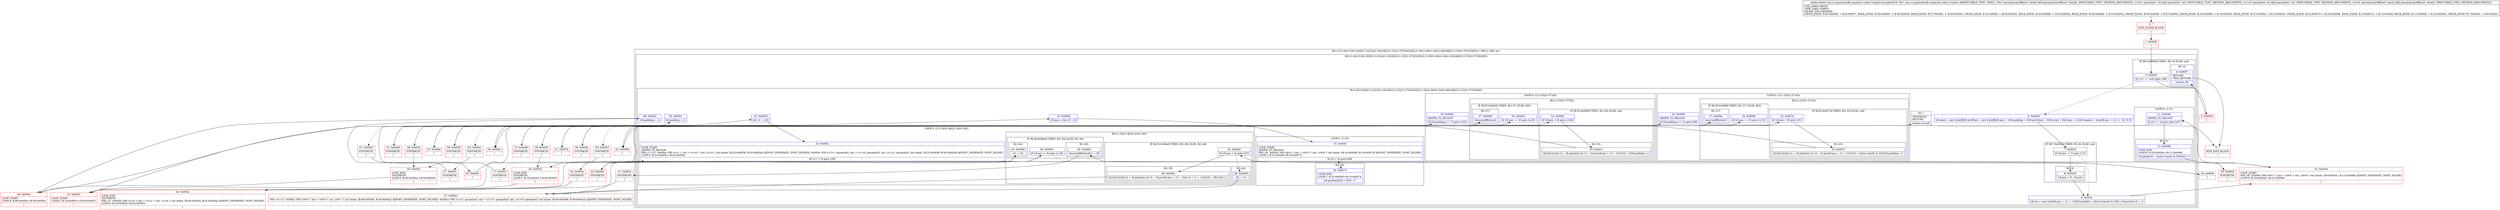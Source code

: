 digraph "CFG forcom.uc.paymentsdk.commons.codec.Crypter.encrypt([BII[B)[B" {
subgraph cluster_Region_365841462 {
label = "R(1:(2:(1:4)|(13:6|(1:8)|9|(1:12)|14|(1:16)|18|(2:(1:23)|(1:27)(0))|32|(2:(1:36)(1:46)|(1:44)(1:40))|48|(2:(1:53)|(1:57)(0))|63))) | DECL_VAR: int i\l";
node [shape=record,color=blue];
subgraph cluster_Region_1901099883 {
label = "R(2:(1:4)|(13:6|(1:8)|9|(1:12)|14|(1:16)|18|(2:(1:23)|(1:27)(0))|32|(2:(1:36)(1:46)|(1:44)(1:40))|48|(2:(1:53)|(1:57)(0))|63))";
node [shape=record,color=blue];
subgraph cluster_IfRegion_1787877651 {
label = "IF [B:2:0x0004] THEN: R(1:4) ELSE: null";
node [shape=record,color=blue];
Node_2 [shape=record,label="{2\:\ 0x0004|lif (r12 == null) goto L68l}"];
subgraph cluster_Region_1297503728 {
label = "R(1:4)";
node [shape=record,color=blue];
Node_4 [shape=record,label="{4\:\ 0x0007|RETURN\lORIG_RETURN\l|lreturn r9l}"];
}
}
subgraph cluster_Region_544251523 {
label = "R(13:6|(1:8)|9|(1:12)|14|(1:16)|18|(2:(1:23)|(1:27)(0))|32|(2:(1:36)(1:46)|(1:44)(1:40))|48|(2:(1:53)|(1:57)(0))|63)";
node [shape=record,color=blue];
Node_6 [shape=record,label="{6\:\ 0x0008|lr8.plain = new byte[8]lr8.prePlain = new byte[8]lr8.pos = 1lr8.padding = 0lr8.preCrypt = 0lr8.crypt = 0lr8.key = r12lr8.header = truelr8.pos = (r11 + 10) % 8l}"];
subgraph cluster_IfRegion_706613136 {
label = "IF [B:7:0x0024] THEN: R(1:8) ELSE: null";
node [shape=record,color=blue];
Node_7 [shape=record,label="{7\:\ 0x0024|lif (r8.pos != 0) goto L72l}"];
subgraph cluster_Region_1483190939 {
label = "R(1:8)";
node [shape=record,color=blue];
Node_8 [shape=record,label="{8\:\ 0x0026|lr8.pos = 8 \- r8.posl}"];
}
}
Node_9 [shape=record,label="{9\:\ 0x002c|lr8.out = new byte[r8.pos + r11 + 10]lr8.plain[0] = (byte) ((rand() & 248) \| r8.pos)lint r0 = 1l}"];
subgraph cluster_LoopRegion_428873001 {
label = "LOOP:0: (1:12)";
node [shape=record,color=blue];
Node_11 [shape=record,label="{11\:\ 0x0046|ADDED_TO_REGION\l|lif (r0 \<= r8.pos) goto L87l}"];
subgraph cluster_Region_599653651 {
label = "R(1:12)";
node [shape=record,color=blue];
Node_12 [shape=record,label="{12\:\ 0x0066|LOOP_END\lLOOP:0: B:10:0x0044\-\>B:12:0x0066\l|lr8.plain[r0] = (byte) (rand() & 255)lr0++l}"];
}
}
Node_14 [shape=record,label="{14\:\ 0x0048|lr8.pos++lint r0 = 0l}"];
subgraph cluster_LoopRegion_371245536 {
label = "LOOP:1: (1:16)";
node [shape=record,color=blue];
Node_15 [shape=record,label="{15\:\ 0x004f|LOOP_START\lADDED_TO_REGION\lPHI: r0l  0x004f: PHI (r0v3 'i' int) = (r0v2 'i' int), (r0v8 'i' int) binds: [B:14:0x0048, B:16:0x0074] A[DONT_GENERATE, DONT_INLINE]\lLOOP:1: B:15:0x004f\-\>B:16:0x0074\l|lif (r0 \< 8) goto L88l}"];
subgraph cluster_Region_838914337 {
label = "R(1:16)";
node [shape=record,color=blue];
Node_16 [shape=record,label="{16\:\ 0x0074|LOOP_END\lLOOP:1: B:15:0x004f\-\>B:16:0x0074\l|lr8.prePlain[r0] = 0lr0++l}"];
}
}
Node_18 [shape=record,label="{18\:\ 0x0051|lr8.padding = 1l}"];
subgraph cluster_LoopRegion_877895877 {
label = "LOOP:2: (2:(1:23)|(1:27)(0))";
node [shape=record,color=blue];
Node_20 [shape=record,label="{20\:\ 0x0056|ADDED_TO_REGION\l|lif (r8.padding \<= 2) goto L89l}"];
subgraph cluster_Region_1263897194 {
label = "R(2:(1:23)|(1:27)(0))";
node [shape=record,color=blue];
subgraph cluster_IfRegion_292388383 {
label = "IF [B:22:0x007d] THEN: R(1:23) ELSE: null";
node [shape=record,color=blue];
Node_22 [shape=record,label="{22\:\ 0x007d|lif (r8.pos \< 8) goto L91l}"];
subgraph cluster_Region_1175403436 {
label = "R(1:23)";
node [shape=record,color=blue];
Node_23 [shape=record,label="{23\:\ 0x007f|lbyte[] byte[] r2 = r8.plainlint int r3 = r8.poslr8.pos = r3 + 1lr2[r3] = (byte) (rand() & 255)lr8.padding++l}"];
}
}
subgraph cluster_IfRegion_1962669507 {
label = "IF [B:25:0x0098] THEN: R(1:27) ELSE: R(0)";
node [shape=record,color=blue];
Node_25 [shape=record,label="{25\:\ 0x0098|lif (r8.pos == 8) goto L112l}"];
subgraph cluster_Region_1560753681 {
label = "R(1:27)";
node [shape=record,color=blue];
Node_27 [shape=record,label="{27\:\ 0x009a|lencrypt8Bytes()l}"];
}
subgraph cluster_Region_979820801 {
label = "R(0)";
node [shape=record,color=blue];
}
}
}
}
Node_32 [shape=record,label="{32\:\ 0x0058|lint r1 = r10l}"];
subgraph cluster_LoopRegion_1073872340 {
label = "LOOP:3: (2:(1:36)(1:46)|(1:44)(1:40))";
node [shape=record,color=blue];
Node_33 [shape=record,label="{33\:\ 0x005a|LOOP_START\lADDED_TO_REGION\lPHI: r1 r11l  0x005a: PHI (r1v1 'i' int) = (r1v0 'i' int), (r1v3 'i' int) binds: [B:32:0x0058, B:42:0x005a] A[DONT_GENERATE, DONT_INLINE]l  0x005a: PHI (r11v1 'paramInt2' int) = (r11v0 'paramInt2' int), (r11v2 'paramInt2' int) binds: [B:32:0x0058, B:42:0x005a] A[DONT_GENERATE, DONT_INLINE]\lLOOP:3: B:33:0x005a\-\>B:42:0x005a\l|lif (r11 \> 0) goto L95l}"];
subgraph cluster_Region_1803509242 {
label = "R(2:(1:36)(1:46)|(1:44)(1:40))";
node [shape=record,color=blue];
subgraph cluster_IfRegion_262949178 {
label = "IF [B:35:0x00a0] THEN: R(1:36) ELSE: R(1:46)";
node [shape=record,color=blue];
Node_35 [shape=record,label="{35\:\ 0x00a0|lif (r8.pos \< 8) goto L97l}"];
subgraph cluster_Region_2005296321 {
label = "R(1:36)";
node [shape=record,color=blue];
Node_36 [shape=record,label="{36\:\ 0x00a2|lbyte[] byte[] r2 = r8.plainlint int r3 = r8.poslr8.pos = r3 + 1lint r0 = r1 + 1lr2[r3] = r9[r1]lr11\-\-l}"];
}
subgraph cluster_Region_1127951049 {
label = "R(1:46)";
node [shape=record,color=blue];
Node_46 [shape=record,label="{46\:\ 0x00d9|lr0 = r1l}"];
}
}
subgraph cluster_IfRegion_47177511 {
label = "IF [B:38:0x00b4] THEN: R(1:44) ELSE: R(1:40)";
node [shape=record,color=blue];
Node_38 [shape=record,label="{38\:\ 0x00b4|lif (r8.pos != 8) goto L118l}"];
subgraph cluster_Region_723563285 {
label = "R(1:44)";
node [shape=record,color=blue];
Node_44 [shape=record,label="{44\:\ 0x00b6|lr1 = r0l}"];
}
subgraph cluster_Region_1731823111 {
label = "R(1:40)";
node [shape=record,color=blue];
Node_40 [shape=record,label="{40\:\ 0x00b8|lencrypt8Bytes()lr1 = r0l}"];
}
}
}
}
Node_48 [shape=record,label="{48\:\ 0x005c|lr8.padding = 1l}"];
subgraph cluster_LoopRegion_1307540983 {
label = "LOOP:4: (2:(1:53)|(1:57)(0))";
node [shape=record,color=blue];
Node_50 [shape=record,label="{50\:\ 0x0061|ADDED_TO_REGION\l|lif (r8.padding \<= 7) goto L102l}"];
subgraph cluster_Region_1550739773 {
label = "R(2:(1:53)|(1:57)(0))";
node [shape=record,color=blue];
subgraph cluster_IfRegion_828775955 {
label = "IF [B:52:0x00bf] THEN: R(1:53) ELSE: null";
node [shape=record,color=blue];
Node_52 [shape=record,label="{52\:\ 0x00bf|lif (r8.pos \< 8) goto L104l}"];
subgraph cluster_Region_1840091552 {
label = "R(1:53)";
node [shape=record,color=blue];
Node_53 [shape=record,label="{53\:\ 0x00c1|lbyte[] byte[] r2 = r8.plainlint int r3 = r8.poslr8.pos = r3 + 1lr2[r3] = 0lr8.padding++l}"];
}
}
subgraph cluster_IfRegion_1303173631 {
label = "IF [B:55:0x00d3] THEN: R(1:57) ELSE: R(0)";
node [shape=record,color=blue];
Node_55 [shape=record,label="{55\:\ 0x00d3|lif (r8.pos == 8) goto L123l}"];
subgraph cluster_Region_2073695608 {
label = "R(1:57)";
node [shape=record,color=blue];
Node_57 [shape=record,label="{57\:\ 0x00d5|lencrypt8Bytes()l}"];
}
subgraph cluster_Region_1418902711 {
label = "R(0)";
node [shape=record,color=blue];
}
}
}
}
Node_63 [shape=record,label="{63\:\ ?|SYNTHETIC\lRETURN\l|lreturn r8.outl}"];
}
}
}
Node_0 [shape=record,color=red,label="{0\:\ ?|MTH_ENTER_BLOCK\l|l}"];
Node_1 [shape=record,color=red,label="{1\:\ 0x0000|l}"];
Node_3 [shape=record,color=red,label="{3\:\ 0x0006|l}"];
Node_5 [shape=record,color=red,label="{5\:\ ?|MTH_EXIT_BLOCK\l|l}"];
Node_10 [shape=record,color=red,label="{10\:\ 0x0044|LOOP_START\lPHI: r0l  0x0044: PHI (r0v1 'i' int) = (r0v0 'i' int), (r0v9 'i' int) binds: [B:9:0x002c, B:12:0x0066] A[DONT_GENERATE, DONT_INLINE]\lLOOP:0: B:10:0x0044\-\>B:12:0x0066\l|l}"];
Node_13 [shape=record,color=red,label="{13\:\ 0x0048|SYNTHETIC\l|l}"];
Node_17 [shape=record,color=red,label="{17\:\ 0x0051|SYNTHETIC\l|l}"];
Node_19 [shape=record,color=red,label="{19\:\ 0x0053|LOOP_START\lLOOP:2: B:19:0x0053\-\>B:29:0x0053\l|l}"];
Node_21 [shape=record,color=red,label="{21\:\ 0x007b|l}"];
Node_24 [shape=record,color=red,label="{24\:\ 0x0096|l}"];
Node_26 [shape=record,color=red,label="{26\:\ 0x009a|SYNTHETIC\l|l}"];
Node_28 [shape=record,color=red,label="{28\:\ 0x0053|SYNTHETIC\l|l}"];
Node_29 [shape=record,color=red,label="{29\:\ 0x0053|LOOP_END\lSYNTHETIC\lLOOP:2: B:19:0x0053\-\>B:29:0x0053\l|l}"];
Node_30 [shape=record,color=red,label="{30\:\ 0x0053|SYNTHETIC\l|l}"];
Node_31 [shape=record,color=red,label="{31\:\ 0x0058|SYNTHETIC\l|l}"];
Node_34 [shape=record,color=red,label="{34\:\ 0x009e|l}"];
Node_37 [shape=record,color=red,label="{37\:\ 0x00b2|PHI: r0 r11l  0x00b2: PHI (r0v6 'i' int) = (r0v5 'i' int), (r0v7 'i' int) binds: [B:46:0x00d9, B:36:0x00a2] A[DONT_GENERATE, DONT_INLINE]l  0x00b2: PHI (r11v2 'paramInt2' int) = (r11v1 'paramInt2' int), (r11v3 'paramInt2' int) binds: [B:46:0x00d9, B:36:0x00a2] A[DONT_GENERATE, DONT_INLINE]\l|l}"];
Node_39 [shape=record,color=red,label="{39\:\ 0x00b8|SYNTHETIC\l|l}"];
Node_41 [shape=record,color=red,label="{41\:\ 0x005a|SYNTHETIC\l|l}"];
Node_42 [shape=record,color=red,label="{42\:\ 0x005a|LOOP_END\lSYNTHETIC\lPHI: r1l  0x005a: PHI (r1v3 'i' int) = (r1v2 'i' int), (r1v4 'i' int) binds: [B:45:0x005a, B:41:0x005a] A[DONT_GENERATE, DONT_INLINE]\lLOOP:3: B:33:0x005a\-\>B:42:0x005a\l|l}"];
Node_43 [shape=record,color=red,label="{43\:\ 0x00b6|SYNTHETIC\l|l}"];
Node_45 [shape=record,color=red,label="{45\:\ 0x005a|SYNTHETIC\l|l}"];
Node_47 [shape=record,color=red,label="{47\:\ 0x005c|SYNTHETIC\l|l}"];
Node_49 [shape=record,color=red,label="{49\:\ 0x005e|LOOP_START\lLOOP:4: B:49:0x005e\-\>B:59:0x005e\l|l}"];
Node_51 [shape=record,color=red,label="{51\:\ 0x00bd|l}"];
Node_54 [shape=record,color=red,label="{54\:\ 0x00d1|l}"];
Node_56 [shape=record,color=red,label="{56\:\ 0x00d5|SYNTHETIC\l|l}"];
Node_58 [shape=record,color=red,label="{58\:\ 0x005e|SYNTHETIC\l|l}"];
Node_59 [shape=record,color=red,label="{59\:\ 0x005e|LOOP_END\lSYNTHETIC\lLOOP:4: B:49:0x005e\-\>B:59:0x005e\l|l}"];
Node_60 [shape=record,color=red,label="{60\:\ 0x005e|SYNTHETIC\l|l}"];
Node_61 [shape=record,color=red,label="{61\:\ 0x0063|SYNTHETIC\l|l}"];
Node_62 [shape=record,color=red,label="{62\:\ 0x0063|l}"];
MethodNode[shape=record,label="{public byte[] com.uc.paymentsdk.commons.codec.Crypter.encrypt((r8v0 'this' com.uc.paymentsdk.commons.codec.Crypter A[IMMUTABLE_TYPE, THIS]), (r9v0 'paramArrayOfByte1' byte[] A[D('paramArrayOfByte1' byte[]), IMMUTABLE_TYPE, METHOD_ARGUMENT]), (r10v0 'paramInt1' int A[D('paramInt1' int), IMMUTABLE_TYPE, METHOD_ARGUMENT]), (r11v0 'paramInt2' int A[D('paramInt2' int), IMMUTABLE_TYPE, METHOD_ARGUMENT]), (r12v0 'paramArrayOfByte2' byte[] A[D('paramArrayOfByte2' byte[]), IMMUTABLE_TYPE, METHOD_ARGUMENT]))  | USE_LINES_HINTS\lTYPE_VARS: EMPTY\lINLINE_NOT_NEEDED\lCROSS_EDGE: B:62:0x0063 \-\> B:4:0x0007, BACK_EDGE: B:55:0x00d3 \-\> B:49:0x005e, BACK_EDGE: B:57:0x00d5 \-\> B:49:0x005e, CROSS_EDGE: B:52:0x00bf \-\> B:54:0x00d1, BACK_EDGE: B:44:0x00b6 \-\> B:33:0x005a, BACK_EDGE: B:40:0x00b8 \-\> B:33:0x005a, CROSS_EDGE: B:46:0x00d9 \-\> B:37:0x00b2, BACK_EDGE: B:25:0x0098 \-\> B:19:0x0053, BACK_EDGE: B:27:0x009a \-\> B:19:0x0053, CROSS_EDGE: B:22:0x007d \-\> B:24:0x0096, BACK_EDGE: B:16:0x0074 \-\> B:15:0x004f, BACK_EDGE: B:12:0x0066 \-\> B:10:0x0044, CROSS_EDGE: B:7:0x0024 \-\> B:9:0x002c\l}"];
MethodNode -> Node_0;
Node_2 -> Node_3;
Node_2 -> Node_6[style=dashed];
Node_4 -> Node_5;
Node_6 -> Node_7;
Node_7 -> Node_8;
Node_7 -> Node_9[style=dashed];
Node_8 -> Node_9;
Node_9 -> Node_10;
Node_11 -> Node_12;
Node_11 -> Node_13[style=dashed];
Node_12 -> Node_10;
Node_14 -> Node_15;
Node_15 -> Node_16;
Node_15 -> Node_17[style=dashed];
Node_16 -> Node_15;
Node_18 -> Node_19;
Node_20 -> Node_21;
Node_20 -> Node_31[style=dashed];
Node_22 -> Node_23;
Node_22 -> Node_24[style=dashed];
Node_23 -> Node_24;
Node_25 -> Node_26;
Node_25 -> Node_30[style=dashed];
Node_27 -> Node_28;
Node_32 -> Node_33;
Node_33 -> Node_34;
Node_33 -> Node_47[style=dashed];
Node_35 -> Node_36;
Node_35 -> Node_46[style=dashed];
Node_36 -> Node_37;
Node_46 -> Node_37;
Node_38 -> Node_39[style=dashed];
Node_38 -> Node_43;
Node_44 -> Node_45;
Node_40 -> Node_41;
Node_48 -> Node_49;
Node_50 -> Node_51;
Node_50 -> Node_61[style=dashed];
Node_52 -> Node_53;
Node_52 -> Node_54[style=dashed];
Node_53 -> Node_54;
Node_55 -> Node_56;
Node_55 -> Node_60[style=dashed];
Node_57 -> Node_58;
Node_63 -> Node_5;
Node_0 -> Node_1;
Node_1 -> Node_2;
Node_3 -> Node_4;
Node_10 -> Node_11;
Node_13 -> Node_14;
Node_17 -> Node_18;
Node_19 -> Node_20;
Node_21 -> Node_22;
Node_24 -> Node_25;
Node_26 -> Node_27;
Node_28 -> Node_29;
Node_29 -> Node_19;
Node_30 -> Node_29;
Node_31 -> Node_32;
Node_34 -> Node_35;
Node_37 -> Node_38;
Node_39 -> Node_40;
Node_41 -> Node_42;
Node_42 -> Node_33;
Node_43 -> Node_44;
Node_45 -> Node_42;
Node_47 -> Node_48;
Node_49 -> Node_50;
Node_51 -> Node_52;
Node_54 -> Node_55;
Node_56 -> Node_57;
Node_58 -> Node_59;
Node_59 -> Node_49;
Node_60 -> Node_59;
Node_61 -> Node_62;
Node_62 -> Node_63;
}

